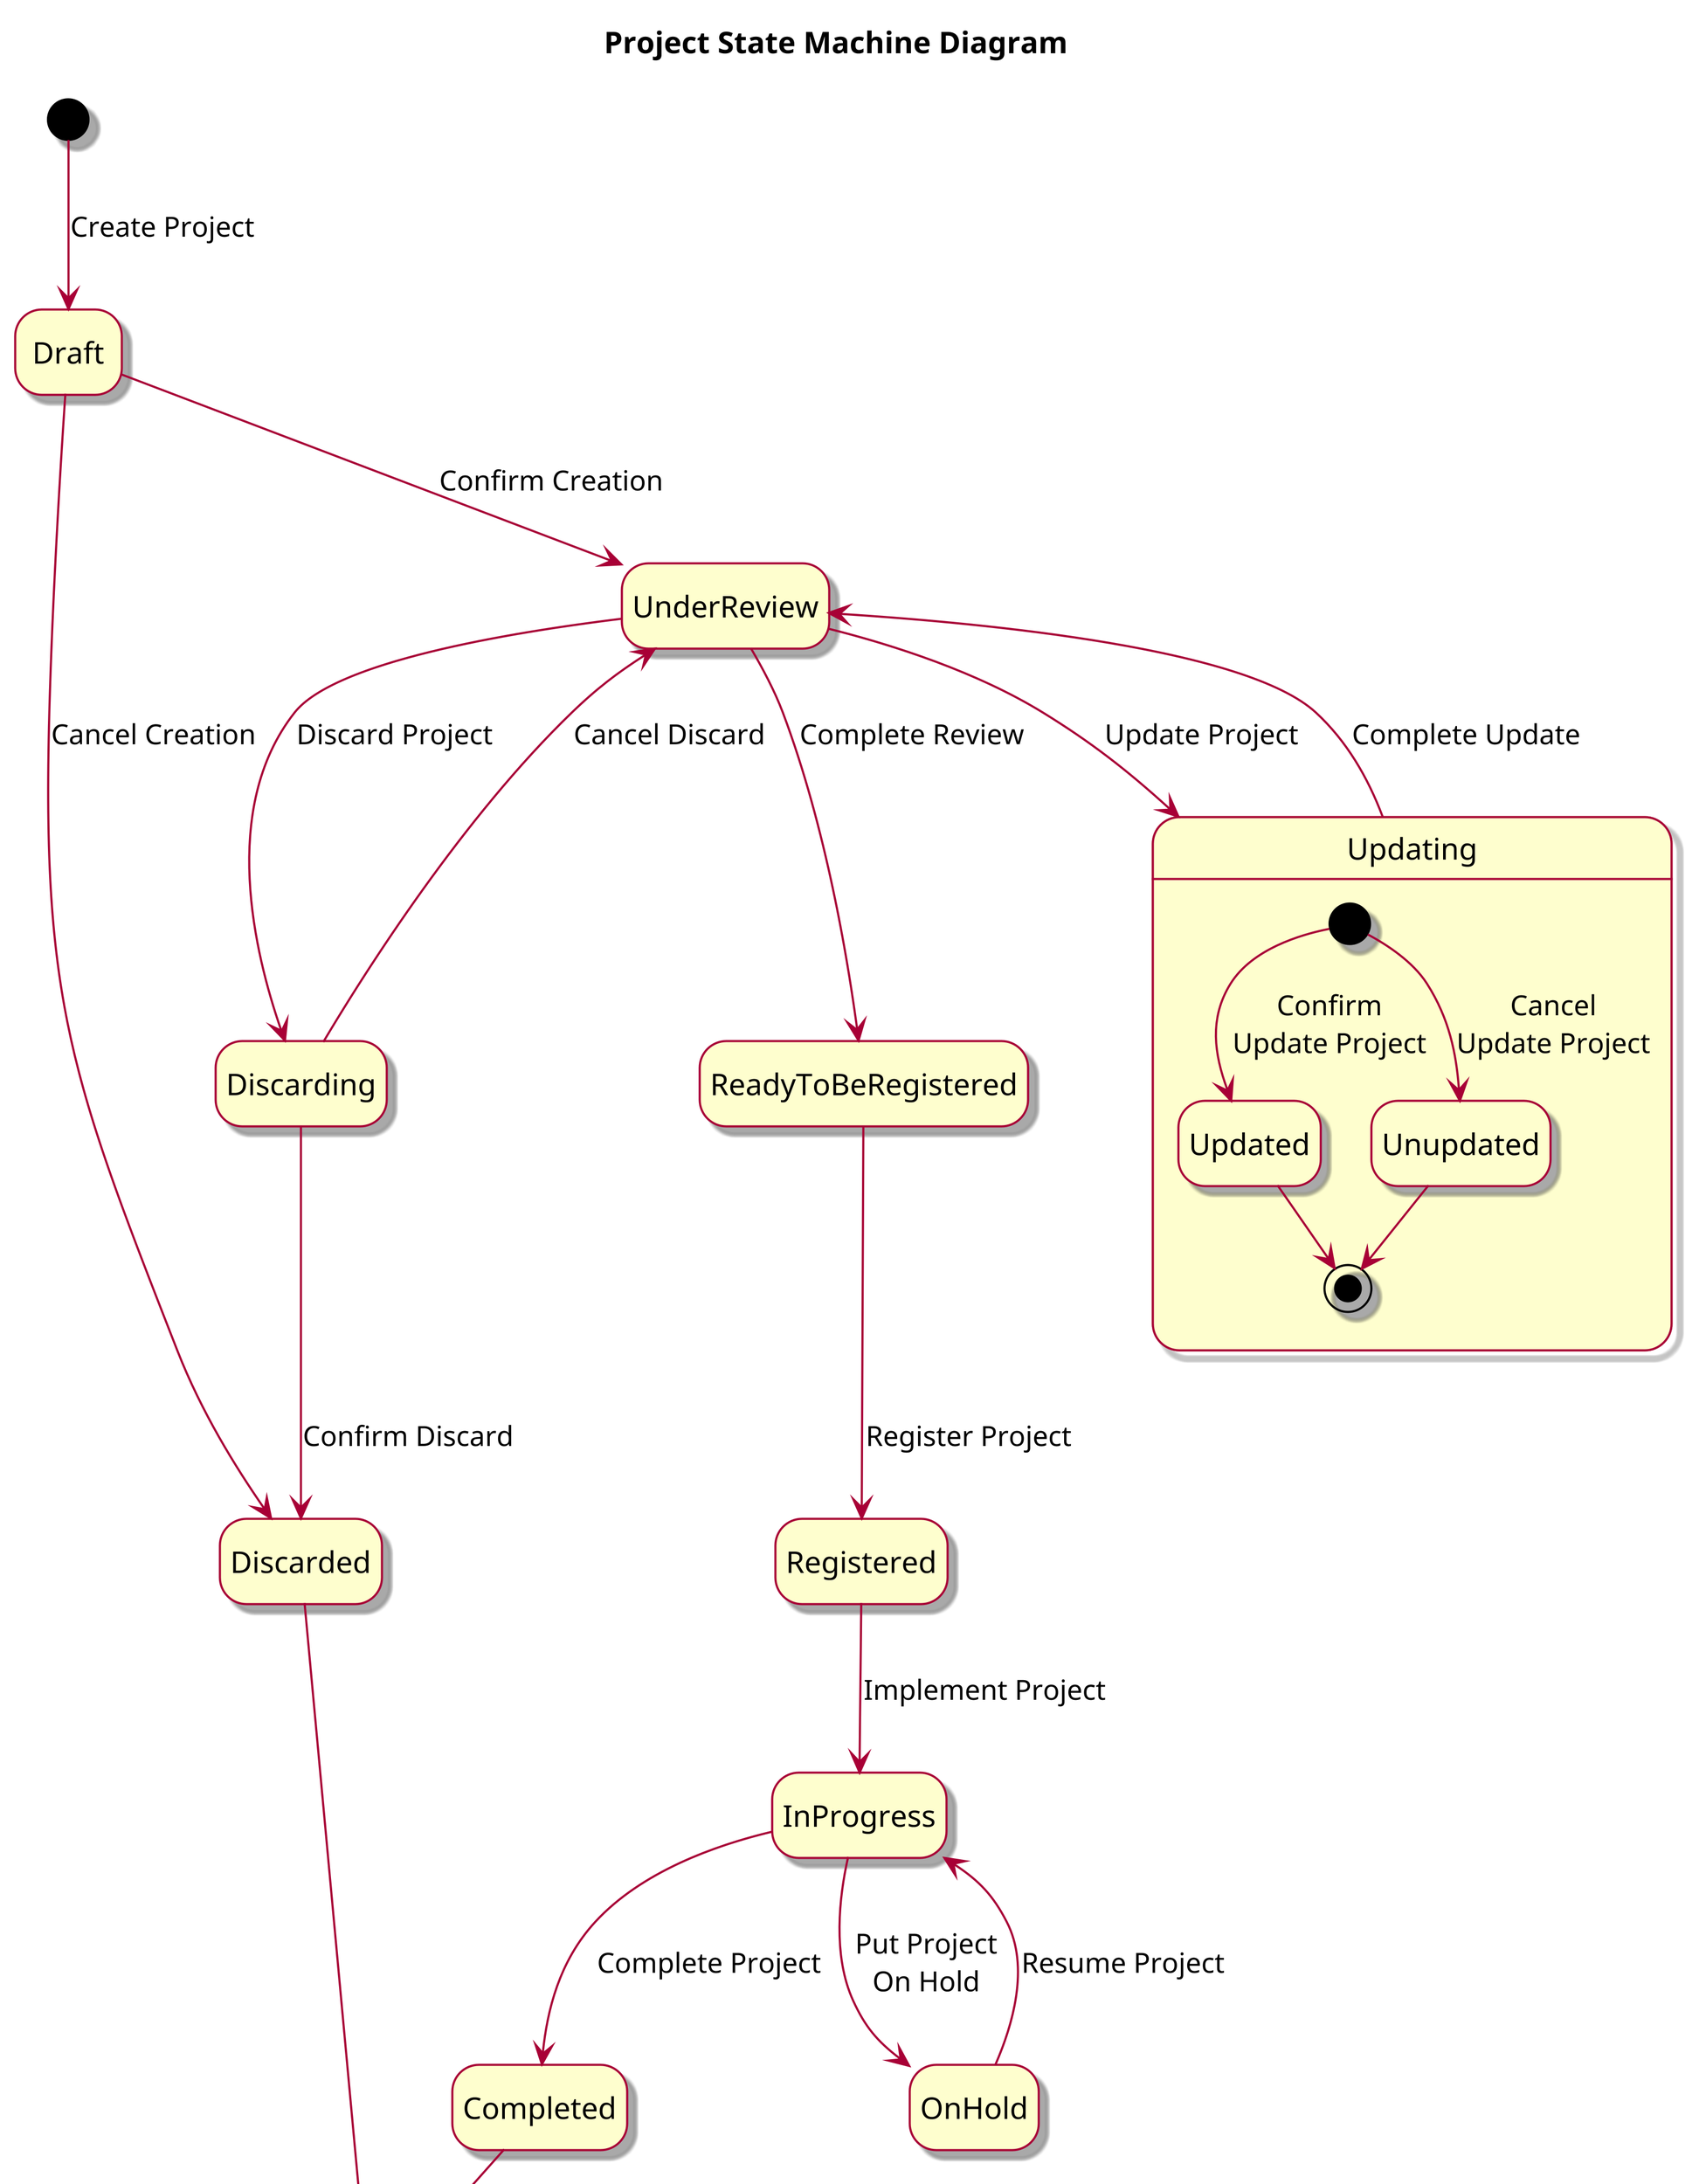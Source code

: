 @startuml ProjectStateDiagram
skin rose
hide empty description
scale 6

title Project State Machine Diagram

[*] --> Draft : Create Project
Draft --> UnderReview : Confirm Creation
Draft --> Discarded : Cancel Creation
UnderReview --> Discarding: Discard Project
UnderReview --> Updating : Update Project
Updating --> UnderReview : Complete Update
Discarding --> Discarded : Confirm Discard
Discarding --> UnderReview : Cancel Discard
UnderReview --> ReadyToBeRegistered : Complete Review
ReadyToBeRegistered --> Registered : Register Project
Registered --> InProgress : Implement Project
InProgress --> Completed : Complete Project
InProgress --> OnHold : Put Project\nOn Hold
OnHold --> InProgress : Resume Project
Discarded --> [*]
Completed --> [*]

state Updating {
    [*] --> Updated : Confirm\nUpdate Project
    Updated --> [*]
    [*] --> Unupdated : Cancel\nUpdate Project
    Unupdated --> [*]
}
@enduml
